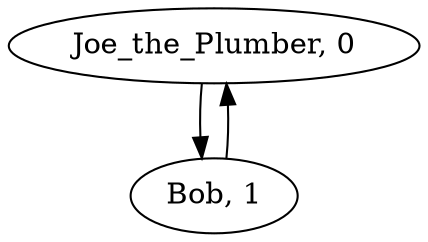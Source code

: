 digraph G {
Joe_the_Plumber[label = "Joe_the_Plumber, 0"]
Joe_the_Plumber -> Bob
Bob[label = "Bob, 1"]
Bob -> Joe_the_Plumber
}